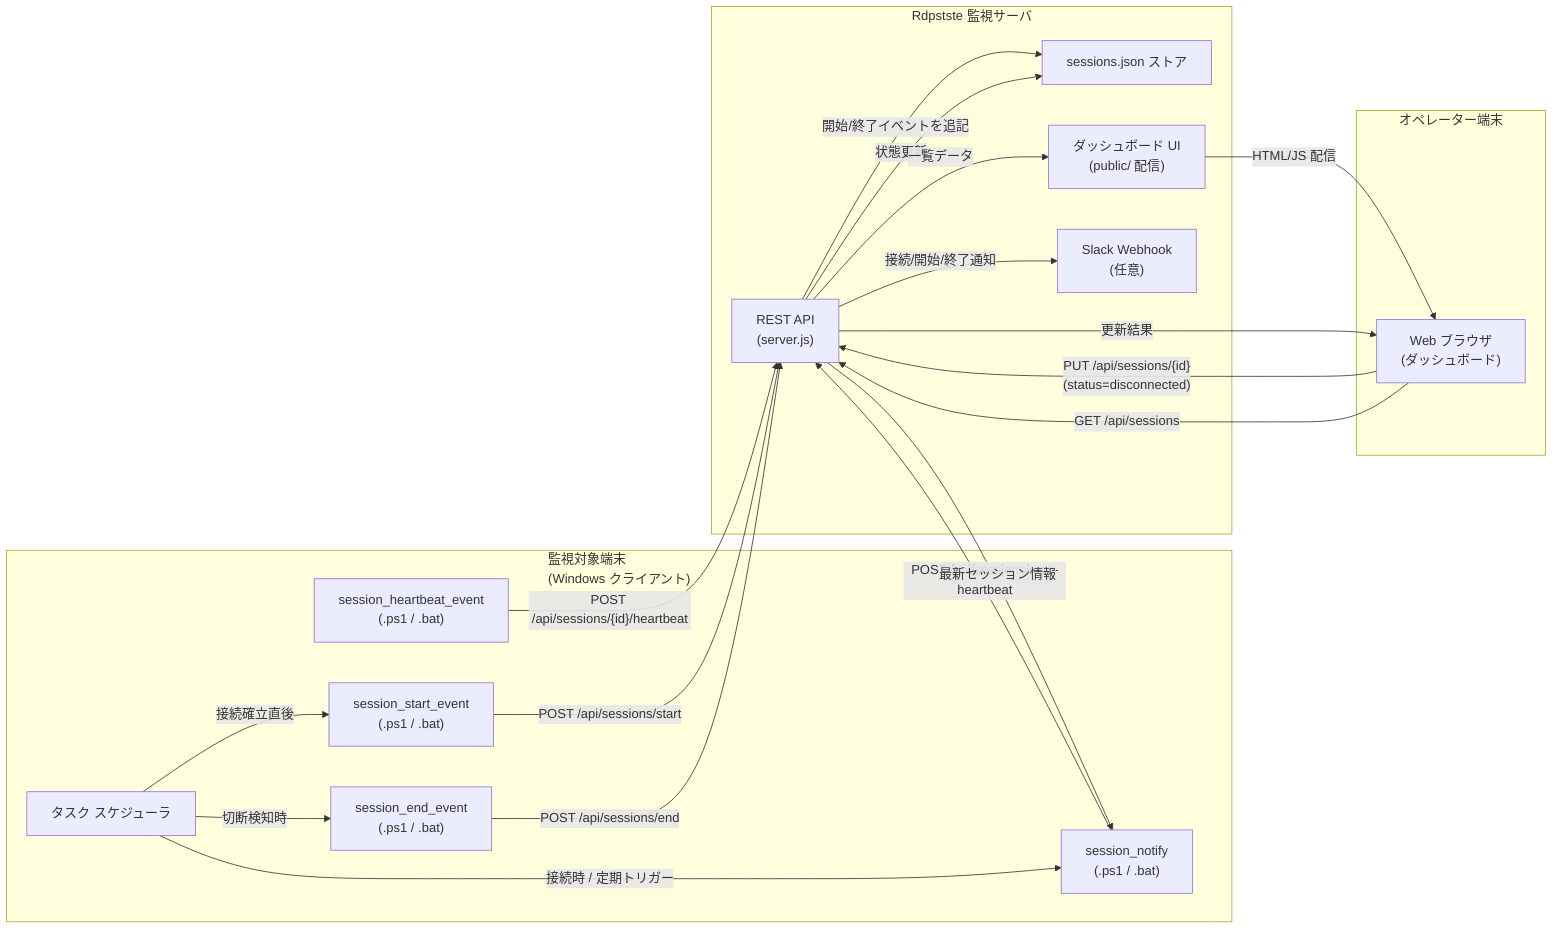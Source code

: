 graph LR
    subgraph MonitoredEndpoint["監視対象端末\n(Windows クライアント)"]
        TaskScheduler["タスク スケジューラ"]
        SessionStart["session_start_event\n(.ps1 / .bat)"]
        AutoHeartbeat["session_notify\n(.ps1 / .bat)"]
        ManualHeartbeat["session_heartbeat_event\n(.ps1 / .bat)"]
        SessionEnd["session_end_event\n(.ps1 / .bat)"]
    end

    subgraph OperatorDevice["オペレーター端末"]
        Browser["Web ブラウザ\n(ダッシュボード)"]
    end

    subgraph MonitoringServer["Rdpstste 監視サーバ"]
        API["REST API\n(server.js)"]
        Store["sessions.json ストア"]
        Dashboard["ダッシュボード UI\n(public/ 配信)"]
        Slack["Slack Webhook\n(任意)"]
    end

    TaskScheduler -- "接続確立直後" --> SessionStart
    TaskScheduler -- "接続時 / 定期トリガー" --> AutoHeartbeat
    TaskScheduler -- "切断検知時" --> SessionEnd
    AutoHeartbeat -- "POST /api/sessions/auto-heartbeat" --> API
    ManualHeartbeat -- "POST /api/sessions/{id}/heartbeat" --> API
    SessionStart -- "POST /api/sessions/start" --> API
    SessionEnd -- "POST /api/sessions/end" --> API
    Browser -- "PUT /api/sessions/{id}\n(status=disconnected)" --> API
    Browser -- "GET /api/sessions" --> API
    API -- "開始/終了イベントを追記" --> Store
    API -- "状態更新" --> Store
    API -- "一覧データ" --> Dashboard
    Dashboard -- "HTML/JS 配信" --> Browser
    API -- "接続/開始/終了通知" --> Slack
    API -- "最新セッション情報" --> AutoHeartbeat
    API -- "更新結果" --> Browser